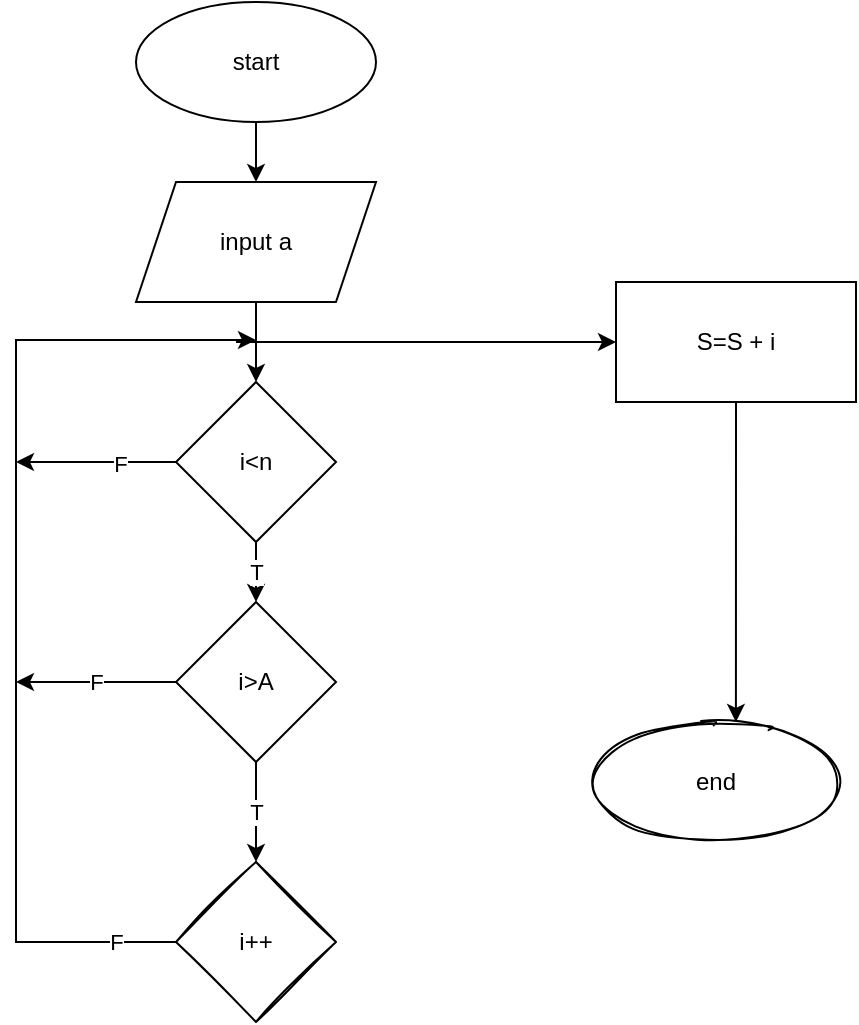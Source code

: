 <mxfile version="18.0.7" type="google"><diagram id="nAV-sKNWQ3idnfWBIZAU" name="Page-1"><mxGraphModel grid="1" page="1" gridSize="10" guides="1" tooltips="1" connect="1" arrows="1" fold="1" pageScale="1" pageWidth="827" pageHeight="1169" math="0" shadow="0"><root><mxCell id="0"/><mxCell id="1" parent="0"/><mxCell id="EdWdH29iLOEkDhxn1MRa-10" value="" style="edgeStyle=orthogonalEdgeStyle;rounded=0;orthogonalLoop=1;jettySize=auto;html=1;" edge="1" parent="1" source="EdWdH29iLOEkDhxn1MRa-1" target="EdWdH29iLOEkDhxn1MRa-2"><mxGeometry relative="1" as="geometry"/></mxCell><mxCell id="EdWdH29iLOEkDhxn1MRa-1" value="start" style="ellipse;whiteSpace=wrap;html=1;" vertex="1" parent="1"><mxGeometry x="240" y="10" width="120" height="60" as="geometry"/></mxCell><mxCell id="EdWdH29iLOEkDhxn1MRa-9" value="" style="edgeStyle=orthogonalEdgeStyle;rounded=0;orthogonalLoop=1;jettySize=auto;html=1;" edge="1" parent="1" source="EdWdH29iLOEkDhxn1MRa-2" target="EdWdH29iLOEkDhxn1MRa-3"><mxGeometry relative="1" as="geometry"/></mxCell><mxCell id="EdWdH29iLOEkDhxn1MRa-2" value="input a" style="shape=parallelogram;perimeter=parallelogramPerimeter;whiteSpace=wrap;html=1;fixedSize=1;" vertex="1" parent="1"><mxGeometry x="240" y="100" width="120" height="60" as="geometry"/></mxCell><mxCell id="EdWdH29iLOEkDhxn1MRa-6" value="T" style="edgeStyle=orthogonalEdgeStyle;rounded=0;orthogonalLoop=1;jettySize=auto;html=1;" edge="1" parent="1" source="EdWdH29iLOEkDhxn1MRa-3" target="EdWdH29iLOEkDhxn1MRa-4"><mxGeometry relative="1" as="geometry"/></mxCell><mxCell id="EdWdH29iLOEkDhxn1MRa-17" style="edgeStyle=orthogonalEdgeStyle;rounded=0;orthogonalLoop=1;jettySize=auto;html=1;" edge="1" parent="1" source="EdWdH29iLOEkDhxn1MRa-3"><mxGeometry relative="1" as="geometry"><mxPoint x="180" y="240" as="targetPoint"/></mxGeometry></mxCell><mxCell id="EdWdH29iLOEkDhxn1MRa-18" value="F" style="edgeLabel;html=1;align=center;verticalAlign=middle;resizable=0;points=[];" connectable="0" vertex="1" parent="EdWdH29iLOEkDhxn1MRa-17"><mxGeometry x="-0.308" y="1" relative="1" as="geometry"><mxPoint as="offset"/></mxGeometry></mxCell><mxCell id="EdWdH29iLOEkDhxn1MRa-3" value="i&amp;lt;n" style="rhombus;whiteSpace=wrap;html=1;" vertex="1" parent="1"><mxGeometry x="260" y="200" width="80" height="80" as="geometry"/></mxCell><mxCell id="EdWdH29iLOEkDhxn1MRa-14" value="T" style="edgeStyle=orthogonalEdgeStyle;rounded=0;orthogonalLoop=1;jettySize=auto;html=1;" edge="1" parent="1" source="EdWdH29iLOEkDhxn1MRa-4" target="EdWdH29iLOEkDhxn1MRa-5"><mxGeometry relative="1" as="geometry"/></mxCell><mxCell id="EdWdH29iLOEkDhxn1MRa-15" value="F" style="edgeStyle=orthogonalEdgeStyle;rounded=0;orthogonalLoop=1;jettySize=auto;html=1;" edge="1" parent="1" source="EdWdH29iLOEkDhxn1MRa-4"><mxGeometry relative="1" as="geometry"><mxPoint x="180" y="350" as="targetPoint"/></mxGeometry></mxCell><mxCell id="EdWdH29iLOEkDhxn1MRa-4" value="i&amp;gt;A" style="rhombus;whiteSpace=wrap;html=1;" vertex="1" parent="1"><mxGeometry x="260" y="310" width="80" height="80" as="geometry"/></mxCell><mxCell id="EdWdH29iLOEkDhxn1MRa-16" value="F" style="edgeStyle=orthogonalEdgeStyle;rounded=0;orthogonalLoop=1;jettySize=auto;html=1;" edge="1" parent="1" source="EdWdH29iLOEkDhxn1MRa-5"><mxGeometry x="-0.878" relative="1" as="geometry"><mxPoint x="300" y="179" as="targetPoint"/><Array as="points"><mxPoint x="180" y="480"/></Array><mxPoint as="offset"/></mxGeometry></mxCell><mxCell id="EdWdH29iLOEkDhxn1MRa-5" value="i++" style="rhombus;whiteSpace=wrap;html=1;sketch=1;" vertex="1" parent="1"><mxGeometry x="260" y="440" width="80" height="80" as="geometry"/></mxCell><mxCell id="EdWdH29iLOEkDhxn1MRa-21" style="edgeStyle=orthogonalEdgeStyle;rounded=0;orthogonalLoop=1;jettySize=auto;html=1;entryX=0.583;entryY=0;entryDx=0;entryDy=0;entryPerimeter=0;" edge="1" parent="1" source="EdWdH29iLOEkDhxn1MRa-11" target="EdWdH29iLOEkDhxn1MRa-20"><mxGeometry relative="1" as="geometry"><Array as="points"><mxPoint x="540" y="220"/><mxPoint x="540" y="220"/></Array></mxGeometry></mxCell><mxCell id="EdWdH29iLOEkDhxn1MRa-11" value="S=S + i" style="whiteSpace=wrap;html=1;" vertex="1" parent="1"><mxGeometry x="480" y="150" width="120" height="60" as="geometry"/></mxCell><mxCell id="EdWdH29iLOEkDhxn1MRa-20" value="end" style="ellipse;whiteSpace=wrap;html=1;sketch=1;" vertex="1" parent="1"><mxGeometry x="470" y="370" width="120" height="60" as="geometry"/></mxCell><mxCell id="EdWdH29iLOEkDhxn1MRa-22" value="" style="endArrow=classic;html=1;rounded=0;entryX=0;entryY=0.5;entryDx=0;entryDy=0;" edge="1" parent="1" target="EdWdH29iLOEkDhxn1MRa-11"><mxGeometry width="50" height="50" relative="1" as="geometry"><mxPoint x="290" y="180" as="sourcePoint"/><mxPoint x="480" y="200" as="targetPoint"/></mxGeometry></mxCell></root></mxGraphModel></diagram></mxfile>